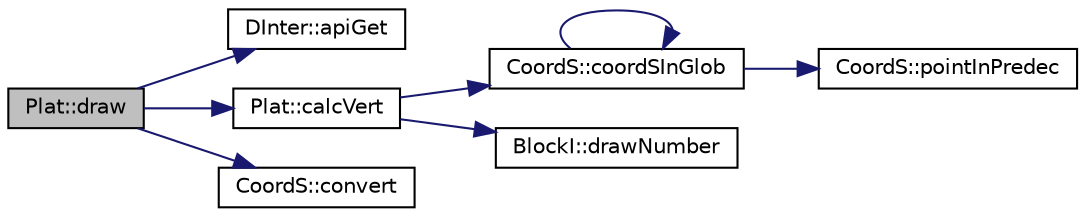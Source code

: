 digraph "Plat::draw"
{
 // LATEX_PDF_SIZE
  edge [fontname="Helvetica",fontsize="10",labelfontname="Helvetica",labelfontsize="10"];
  node [fontname="Helvetica",fontsize="10",shape=record];
  rankdir="LR";
  Node1 [label="Plat::draw",height=0.2,width=0.4,color="black", fillcolor="grey75", style="filled", fontcolor="black",tooltip="Funkcja rysująca obiekt."];
  Node1 -> Node2 [color="midnightblue",fontsize="10",style="solid",fontname="Helvetica"];
  Node2 [label="DInter::apiGet",height=0.2,width=0.4,color="black", fillcolor="white", style="filled",URL="$class_d_inter.html#a3e2df02254e651d89c41ab1e2c0b6961",tooltip="Metoda zwracająca wskaźnik do gnuplota."];
  Node1 -> Node3 [color="midnightblue",fontsize="10",style="solid",fontname="Helvetica"];
  Node3 [label="Plat::calcVert",height=0.2,width=0.4,color="black", fillcolor="white", style="filled",URL="$class_plat.html#afeac6707757412aa07cc40ce8008c6c4",tooltip="Funkcja przeliczająca wierzchołki obiektu."];
  Node3 -> Node4 [color="midnightblue",fontsize="10",style="solid",fontname="Helvetica"];
  Node4 [label="CoordS::coordSInGlob",height=0.2,width=0.4,color="black", fillcolor="white", style="filled",URL="$class_coord_s.html#a143df38916388dc1e96adf59bcbfc730",tooltip="Metoda zwracająca wektor w globalnym układzie współrzędnych."];
  Node4 -> Node4 [color="midnightblue",fontsize="10",style="solid",fontname="Helvetica"];
  Node4 -> Node5 [color="midnightblue",fontsize="10",style="solid",fontname="Helvetica"];
  Node5 [label="CoordS::pointInPredec",height=0.2,width=0.4,color="black", fillcolor="white", style="filled",URL="$class_coord_s.html#a044e7f44b4b73a9b2b563bc29e7ebb71",tooltip="Metoda zwracająca wektor w poprzednim układzie współrzędnych."];
  Node3 -> Node6 [color="midnightblue",fontsize="10",style="solid",fontname="Helvetica"];
  Node6 [label="BlockI::drawNumber",height=0.2,width=0.4,color="black", fillcolor="white", style="filled",URL="$class_block_i.html#adfb898236dda7ba4d1c12039d9f56f5f",tooltip="Funkcja zwracająca losową liczbę z określonego przedziału."];
  Node1 -> Node7 [color="midnightblue",fontsize="10",style="solid",fontname="Helvetica"];
  Node7 [label="CoordS::convert",height=0.2,width=0.4,color="black", fillcolor="white", style="filled",URL="$class_coord_s.html#aa78f24726d865573213f3f9bdcedb4cb",tooltip="Metoda przeliczająca wektor na punkty zdolne do narysowania."];
}
